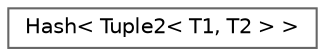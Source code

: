 digraph "Graphical Class Hierarchy"
{
 // LATEX_PDF_SIZE
  bgcolor="transparent";
  edge [fontname=Helvetica,fontsize=10,labelfontname=Helvetica,labelfontsize=10];
  node [fontname=Helvetica,fontsize=10,shape=box,height=0.2,width=0.4];
  rankdir="LR";
  Node0 [id="Node000000",label="Hash\< Tuple2\< T1, T2 \> \>",height=0.2,width=0.4,color="grey40", fillcolor="white", style="filled",URL="$structFoam_1_1Hash_3_01Tuple2_3_01T1_00_01T2_01_4_01_4.html",tooltip=" "];
}

